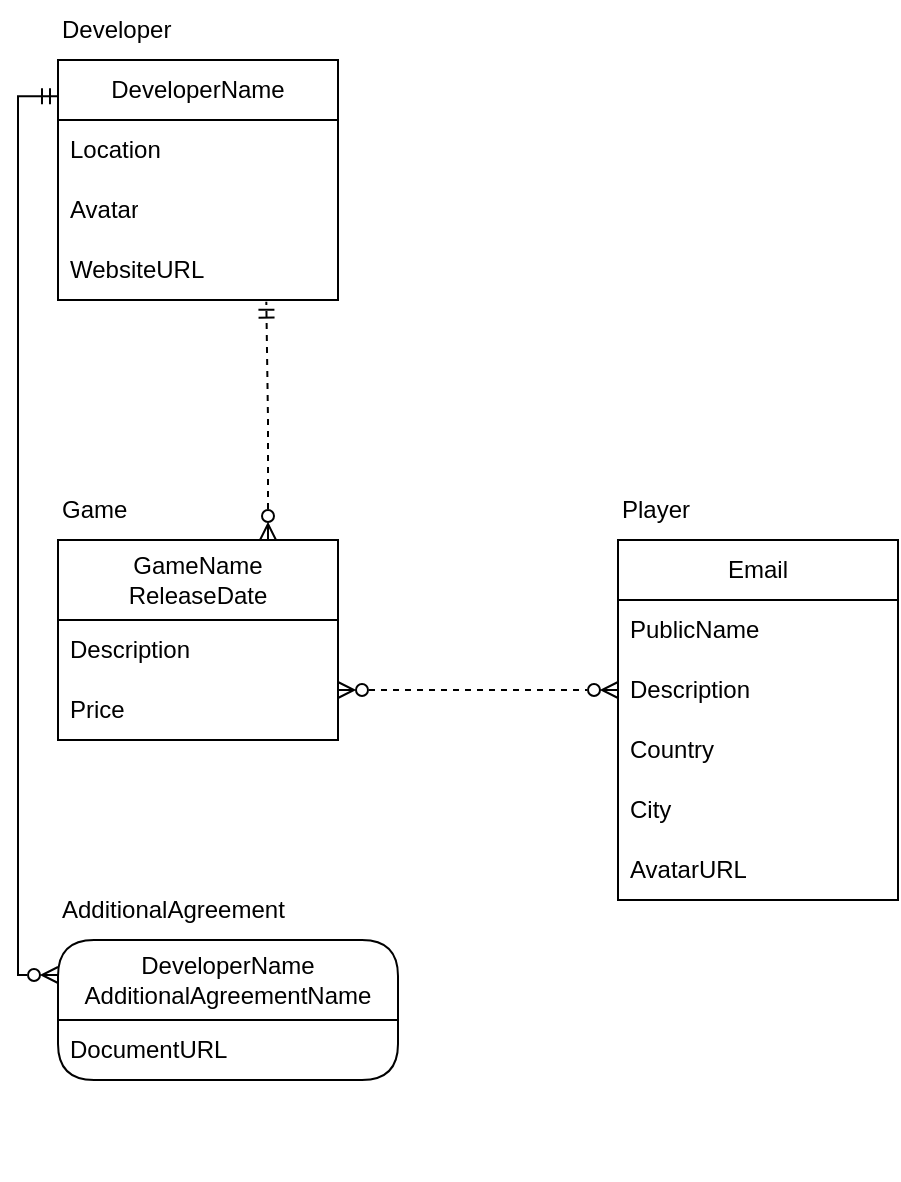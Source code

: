 <mxfile version="24.8.6">
  <diagram id="R2lEEEUBdFMjLlhIrx00" name="Page-1">
    <mxGraphModel dx="1434" dy="718" grid="1" gridSize="10" guides="1" tooltips="1" connect="1" arrows="1" fold="1" page="1" pageScale="1" pageWidth="850" pageHeight="1100" math="0" shadow="0" extFonts="Permanent Marker^https://fonts.googleapis.com/css?family=Permanent+Marker">
      <root>
        <mxCell id="0" />
        <mxCell id="1" parent="0" />
        <mxCell id="EpN7QXotQVh5cfstRT2r-7" value="" style="group" parent="1" vertex="1" connectable="0">
          <mxGeometry x="200" y="90" width="140" height="150" as="geometry" />
        </mxCell>
        <mxCell id="EpN7QXotQVh5cfstRT2r-1" value="DeveloperName" style="swimlane;fontStyle=0;childLayout=stackLayout;horizontal=1;startSize=30;horizontalStack=0;resizeParent=1;resizeParentMax=0;resizeLast=0;collapsible=1;marginBottom=0;whiteSpace=wrap;html=1;" parent="EpN7QXotQVh5cfstRT2r-7" vertex="1">
          <mxGeometry y="30" width="140" height="120" as="geometry" />
        </mxCell>
        <mxCell id="EpN7QXotQVh5cfstRT2r-2" value="Location" style="text;strokeColor=none;fillColor=none;align=left;verticalAlign=middle;spacingLeft=4;spacingRight=4;overflow=hidden;points=[[0,0.5],[1,0.5]];portConstraint=eastwest;rotatable=0;whiteSpace=wrap;html=1;" parent="EpN7QXotQVh5cfstRT2r-1" vertex="1">
          <mxGeometry y="30" width="140" height="30" as="geometry" />
        </mxCell>
        <mxCell id="EpN7QXotQVh5cfstRT2r-3" value="Avatar" style="text;strokeColor=none;fillColor=none;align=left;verticalAlign=middle;spacingLeft=4;spacingRight=4;overflow=hidden;points=[[0,0.5],[1,0.5]];portConstraint=eastwest;rotatable=0;whiteSpace=wrap;html=1;" parent="EpN7QXotQVh5cfstRT2r-1" vertex="1">
          <mxGeometry y="60" width="140" height="30" as="geometry" />
        </mxCell>
        <mxCell id="EpN7QXotQVh5cfstRT2r-4" value="WebsiteURL" style="text;strokeColor=none;fillColor=none;align=left;verticalAlign=middle;spacingLeft=4;spacingRight=4;overflow=hidden;points=[[0,0.5],[1,0.5]];portConstraint=eastwest;rotatable=0;whiteSpace=wrap;html=1;" parent="EpN7QXotQVh5cfstRT2r-1" vertex="1">
          <mxGeometry y="90" width="140" height="30" as="geometry" />
        </mxCell>
        <mxCell id="EpN7QXotQVh5cfstRT2r-6" value="&lt;div align=&quot;left&quot;&gt;Developer&lt;/div&gt;" style="text;html=1;align=left;verticalAlign=middle;resizable=0;points=[];autosize=1;strokeColor=none;fillColor=none;" parent="EpN7QXotQVh5cfstRT2r-7" vertex="1">
          <mxGeometry width="80" height="30" as="geometry" />
        </mxCell>
        <mxCell id="EpN7QXotQVh5cfstRT2r-8" value="" style="group;rounded=0;" parent="1" vertex="1" connectable="0">
          <mxGeometry x="200" y="330" width="140" height="150" as="geometry" />
        </mxCell>
        <mxCell id="EpN7QXotQVh5cfstRT2r-9" value="&lt;div&gt;GameName&lt;/div&gt;&lt;div&gt;ReleaseDate&lt;br&gt;&lt;/div&gt;" style="swimlane;fontStyle=0;childLayout=stackLayout;horizontal=1;startSize=40;horizontalStack=0;resizeParent=1;resizeParentMax=0;resizeLast=0;collapsible=1;marginBottom=0;whiteSpace=wrap;html=1;rounded=0;" parent="EpN7QXotQVh5cfstRT2r-8" vertex="1">
          <mxGeometry y="30" width="140" height="100" as="geometry" />
        </mxCell>
        <mxCell id="EpN7QXotQVh5cfstRT2r-10" value="Description" style="text;strokeColor=none;fillColor=none;align=left;verticalAlign=middle;spacingLeft=4;spacingRight=4;overflow=hidden;points=[[0,0.5],[1,0.5]];portConstraint=eastwest;rotatable=0;whiteSpace=wrap;html=1;" parent="EpN7QXotQVh5cfstRT2r-9" vertex="1">
          <mxGeometry y="40" width="140" height="30" as="geometry" />
        </mxCell>
        <mxCell id="EpN7QXotQVh5cfstRT2r-11" value="Price" style="text;strokeColor=none;fillColor=none;align=left;verticalAlign=middle;spacingLeft=4;spacingRight=4;overflow=hidden;points=[[0,0.5],[1,0.5]];portConstraint=eastwest;rotatable=0;whiteSpace=wrap;html=1;" parent="EpN7QXotQVh5cfstRT2r-9" vertex="1">
          <mxGeometry y="70" width="140" height="30" as="geometry" />
        </mxCell>
        <mxCell id="EpN7QXotQVh5cfstRT2r-13" value="&lt;div align=&quot;left&quot;&gt;Game&lt;/div&gt;" style="text;html=1;align=left;verticalAlign=middle;resizable=0;points=[];autosize=1;strokeColor=none;fillColor=none;" parent="EpN7QXotQVh5cfstRT2r-8" vertex="1">
          <mxGeometry width="60" height="30" as="geometry" />
        </mxCell>
        <mxCell id="EpN7QXotQVh5cfstRT2r-14" value="" style="group" parent="1" vertex="1" connectable="0">
          <mxGeometry x="480" y="330" width="140" height="150" as="geometry" />
        </mxCell>
        <mxCell id="EpN7QXotQVh5cfstRT2r-15" value="Email" style="swimlane;fontStyle=0;childLayout=stackLayout;horizontal=1;startSize=30;horizontalStack=0;resizeParent=1;resizeParentMax=0;resizeLast=0;collapsible=1;marginBottom=0;whiteSpace=wrap;html=1;" parent="EpN7QXotQVh5cfstRT2r-14" vertex="1">
          <mxGeometry y="30" width="140" height="180" as="geometry" />
        </mxCell>
        <mxCell id="EpN7QXotQVh5cfstRT2r-16" value="PublicName" style="text;strokeColor=none;fillColor=none;align=left;verticalAlign=middle;spacingLeft=4;spacingRight=4;overflow=hidden;points=[[0,0.5],[1,0.5]];portConstraint=eastwest;rotatable=0;whiteSpace=wrap;html=1;" parent="EpN7QXotQVh5cfstRT2r-15" vertex="1">
          <mxGeometry y="30" width="140" height="30" as="geometry" />
        </mxCell>
        <mxCell id="EpN7QXotQVh5cfstRT2r-17" value="Description" style="text;strokeColor=none;fillColor=none;align=left;verticalAlign=middle;spacingLeft=4;spacingRight=4;overflow=hidden;points=[[0,0.5],[1,0.5]];portConstraint=eastwest;rotatable=0;whiteSpace=wrap;html=1;" parent="EpN7QXotQVh5cfstRT2r-15" vertex="1">
          <mxGeometry y="60" width="140" height="30" as="geometry" />
        </mxCell>
        <mxCell id="EpN7QXotQVh5cfstRT2r-31" value="Country" style="text;strokeColor=none;fillColor=none;align=left;verticalAlign=middle;spacingLeft=4;spacingRight=4;overflow=hidden;points=[[0,0.5],[1,0.5]];portConstraint=eastwest;rotatable=0;whiteSpace=wrap;html=1;" parent="EpN7QXotQVh5cfstRT2r-15" vertex="1">
          <mxGeometry y="90" width="140" height="30" as="geometry" />
        </mxCell>
        <mxCell id="EpN7QXotQVh5cfstRT2r-32" value="City" style="text;strokeColor=none;fillColor=none;align=left;verticalAlign=middle;spacingLeft=4;spacingRight=4;overflow=hidden;points=[[0,0.5],[1,0.5]];portConstraint=eastwest;rotatable=0;whiteSpace=wrap;html=1;" parent="EpN7QXotQVh5cfstRT2r-15" vertex="1">
          <mxGeometry y="120" width="140" height="30" as="geometry" />
        </mxCell>
        <mxCell id="EpN7QXotQVh5cfstRT2r-18" value="AvatarURL" style="text;strokeColor=none;fillColor=none;align=left;verticalAlign=middle;spacingLeft=4;spacingRight=4;overflow=hidden;points=[[0,0.5],[1,0.5]];portConstraint=eastwest;rotatable=0;whiteSpace=wrap;html=1;" parent="EpN7QXotQVh5cfstRT2r-15" vertex="1">
          <mxGeometry y="150" width="140" height="30" as="geometry" />
        </mxCell>
        <mxCell id="EpN7QXotQVh5cfstRT2r-19" value="Player" style="text;html=1;align=left;verticalAlign=middle;resizable=0;points=[];autosize=1;strokeColor=none;fillColor=none;" parent="EpN7QXotQVh5cfstRT2r-14" vertex="1">
          <mxGeometry width="60" height="30" as="geometry" />
        </mxCell>
        <mxCell id="EpN7QXotQVh5cfstRT2r-25" style="edgeStyle=orthogonalEdgeStyle;rounded=0;orthogonalLoop=1;jettySize=auto;html=1;exitX=0.75;exitY=0;exitDx=0;exitDy=0;entryX=0.744;entryY=1.029;entryDx=0;entryDy=0;entryPerimeter=0;startArrow=ERzeroToMany;startFill=0;endArrow=ERmandOne;endFill=0;dashed=1;" parent="1" source="EpN7QXotQVh5cfstRT2r-9" target="EpN7QXotQVh5cfstRT2r-4" edge="1">
          <mxGeometry relative="1" as="geometry" />
        </mxCell>
        <mxCell id="EpN7QXotQVh5cfstRT2r-33" style="edgeStyle=orthogonalEdgeStyle;rounded=0;orthogonalLoop=1;jettySize=auto;html=1;exitX=1;exitY=0.75;exitDx=0;exitDy=0;entryX=0;entryY=0.5;entryDx=0;entryDy=0;dashed=1;startArrow=ERzeroToMany;startFill=0;endArrow=ERzeroToMany;endFill=0;" parent="1" source="EpN7QXotQVh5cfstRT2r-9" target="EpN7QXotQVh5cfstRT2r-17" edge="1">
          <mxGeometry relative="1" as="geometry" />
        </mxCell>
        <mxCell id="EpN7QXotQVh5cfstRT2r-34" value="" style="group;rounded=0;" parent="1" vertex="1" connectable="0">
          <mxGeometry x="200" y="530" width="170" height="150" as="geometry" />
        </mxCell>
        <mxCell id="EpN7QXotQVh5cfstRT2r-35" value="&lt;div&gt;DeveloperName&lt;/div&gt;&lt;div&gt;AdditionalAgreementName&lt;br&gt;&lt;/div&gt;" style="swimlane;fontStyle=0;childLayout=stackLayout;horizontal=1;startSize=40;horizontalStack=0;resizeParent=1;resizeParentMax=0;resizeLast=0;collapsible=1;marginBottom=0;whiteSpace=wrap;html=1;rounded=1;" parent="EpN7QXotQVh5cfstRT2r-34" vertex="1">
          <mxGeometry y="30" width="170" height="70" as="geometry" />
        </mxCell>
        <mxCell id="EpN7QXotQVh5cfstRT2r-36" value="DocumentURL" style="text;strokeColor=none;fillColor=none;align=left;verticalAlign=middle;spacingLeft=4;spacingRight=4;overflow=hidden;points=[[0,0.5],[1,0.5]];portConstraint=eastwest;rotatable=0;whiteSpace=wrap;html=1;" parent="EpN7QXotQVh5cfstRT2r-35" vertex="1">
          <mxGeometry y="40" width="170" height="30" as="geometry" />
        </mxCell>
        <mxCell id="EpN7QXotQVh5cfstRT2r-38" value="AdditionalAgreement" style="text;html=1;align=left;verticalAlign=middle;resizable=0;points=[];autosize=1;strokeColor=none;fillColor=none;" parent="EpN7QXotQVh5cfstRT2r-34" vertex="1">
          <mxGeometry width="130" height="30" as="geometry" />
        </mxCell>
        <mxCell id="EpN7QXotQVh5cfstRT2r-39" style="edgeStyle=orthogonalEdgeStyle;rounded=0;orthogonalLoop=1;jettySize=auto;html=1;exitX=0;exitY=0.25;exitDx=0;exitDy=0;entryX=0;entryY=0.151;entryDx=0;entryDy=0;entryPerimeter=0;startArrow=ERzeroToMany;startFill=0;endArrow=ERmandOne;endFill=0;" parent="1" source="EpN7QXotQVh5cfstRT2r-35" target="EpN7QXotQVh5cfstRT2r-1" edge="1">
          <mxGeometry relative="1" as="geometry" />
        </mxCell>
      </root>
    </mxGraphModel>
  </diagram>
</mxfile>
